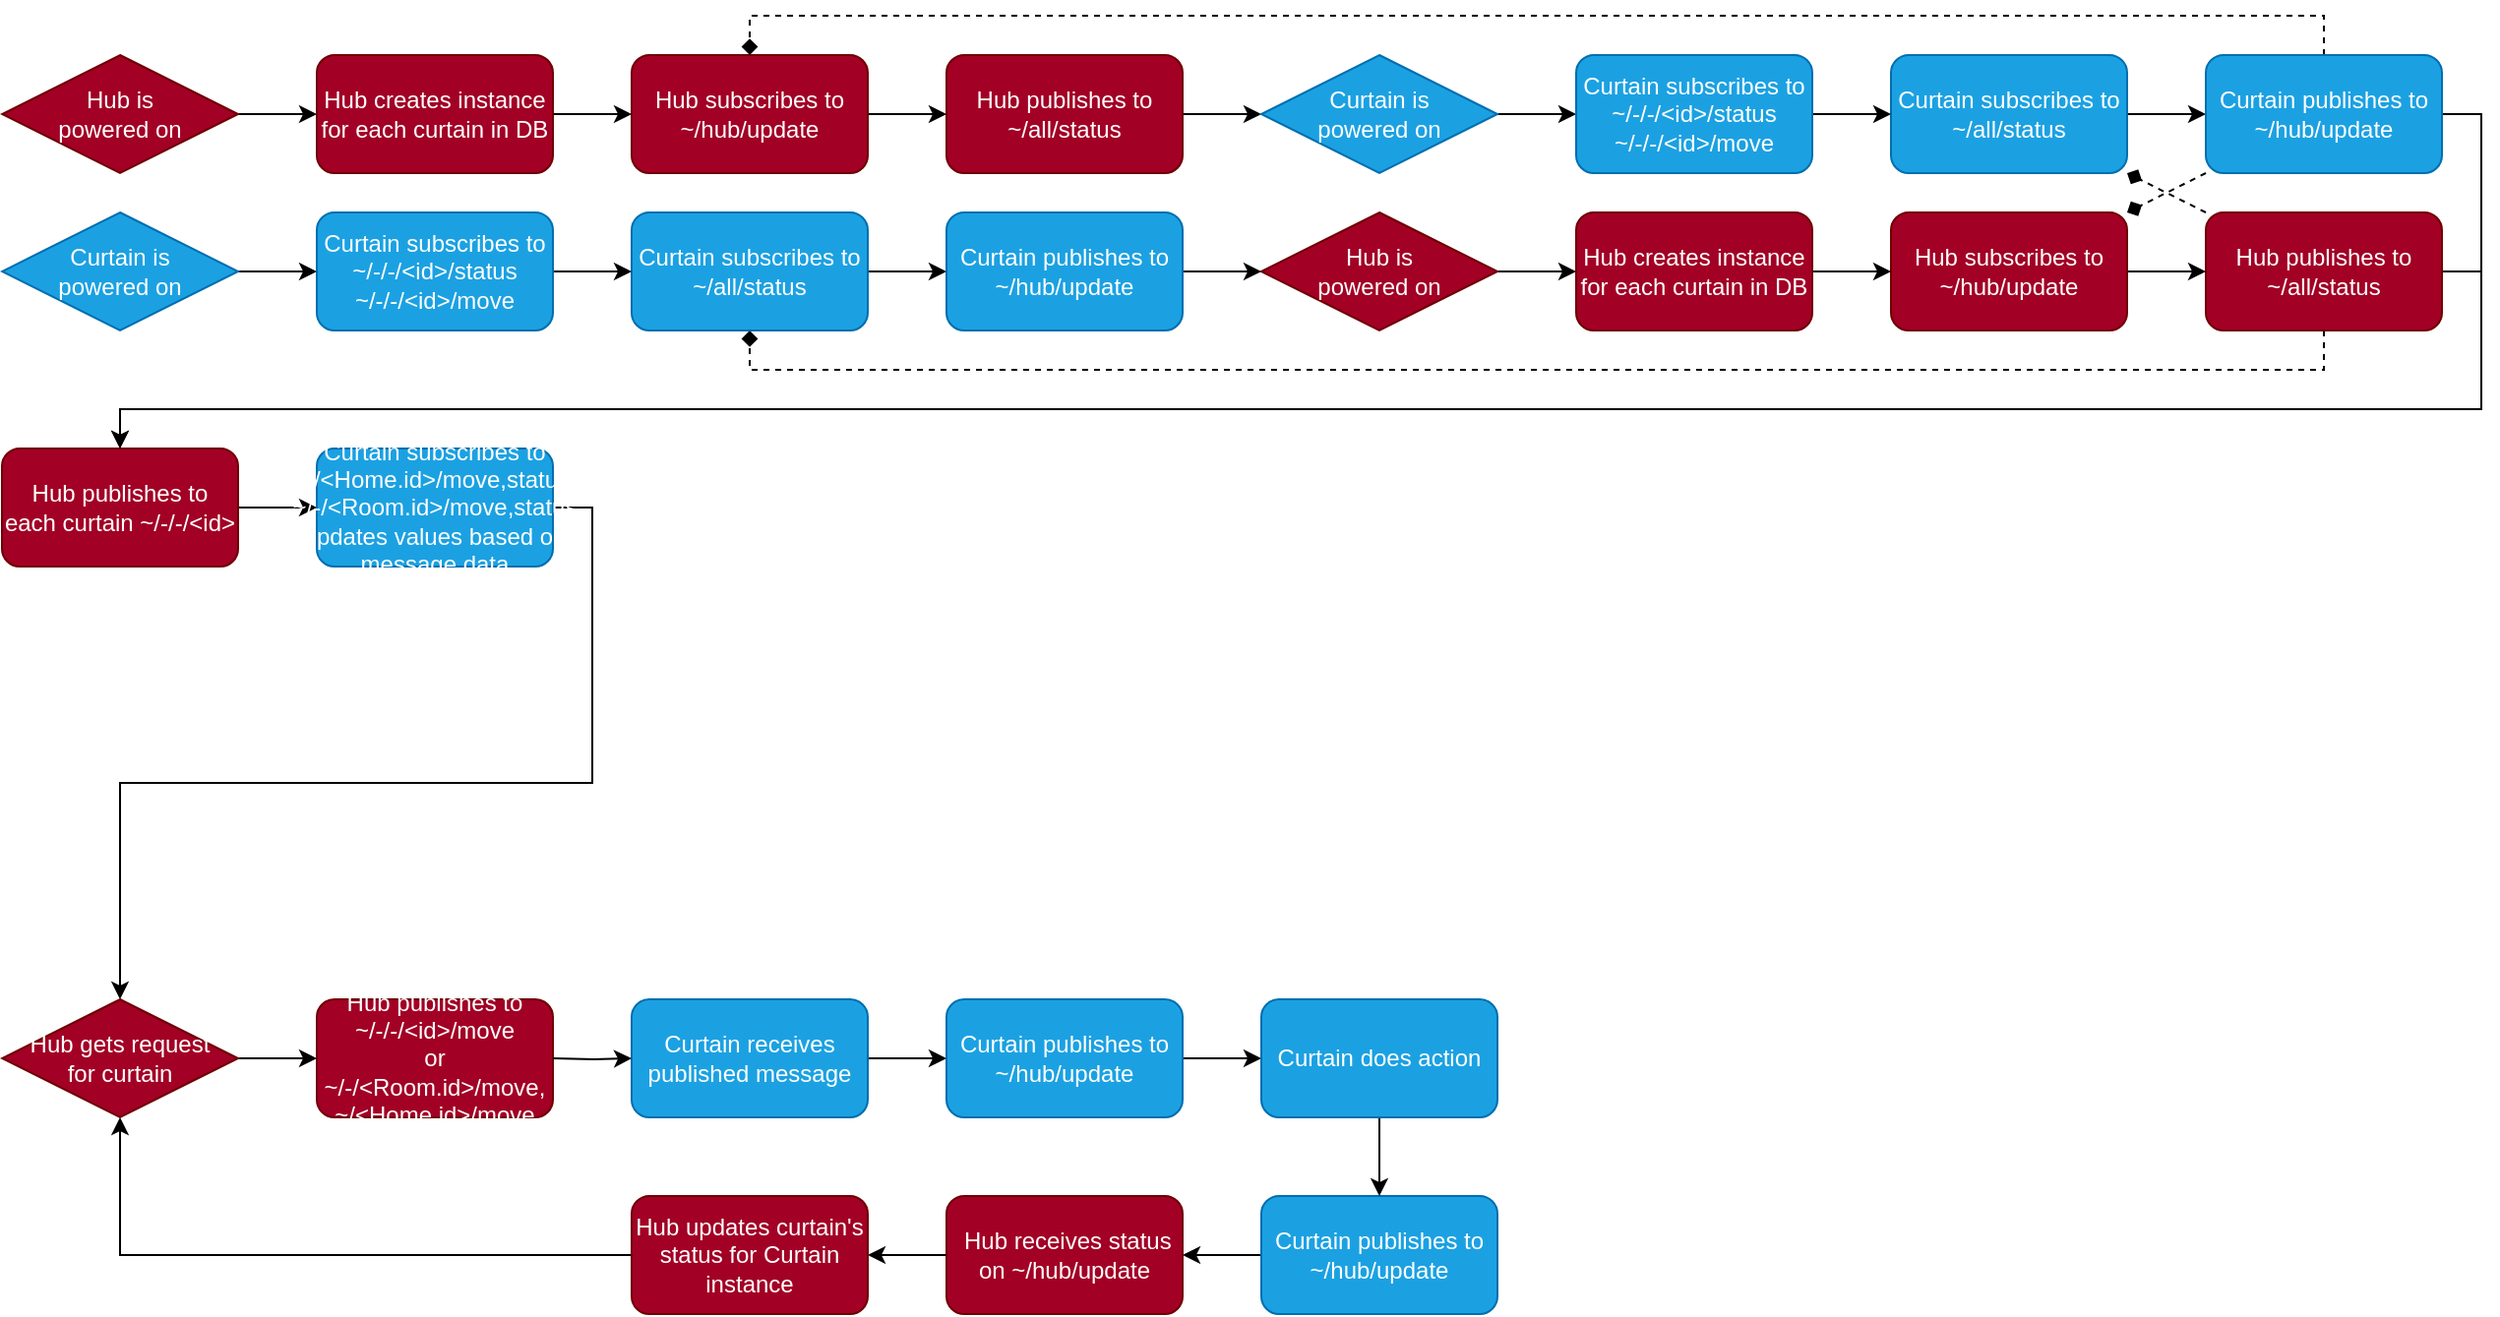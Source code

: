 <mxfile version="21.1.2" type="device">
  <diagram name="Page-1" id="57gWolXwOuoM-JA8aoAo">
    <mxGraphModel dx="954" dy="674" grid="1" gridSize="10" guides="1" tooltips="1" connect="1" arrows="1" fold="1" page="1" pageScale="1" pageWidth="1100" pageHeight="850" math="0" shadow="0">
      <root>
        <mxCell id="0" />
        <mxCell id="1" parent="0" />
        <mxCell id="33YIE1QMlLKucIsV87hc-16" style="edgeStyle=orthogonalEdgeStyle;rounded=0;orthogonalLoop=1;jettySize=auto;html=1;exitX=1;exitY=0.5;exitDx=0;exitDy=0;entryX=0;entryY=0.5;entryDx=0;entryDy=0;" parent="1" source="33YIE1QMlLKucIsV87hc-3" target="33YIE1QMlLKucIsV87hc-14" edge="1">
          <mxGeometry relative="1" as="geometry" />
        </mxCell>
        <mxCell id="33YIE1QMlLKucIsV87hc-3" value="Hub publishes to&lt;br&gt;~/all/status" style="rounded=1;whiteSpace=wrap;html=1;fillColor=#a20025;strokeColor=#6F0000;fontColor=#ffffff;" parent="1" vertex="1">
          <mxGeometry x="490" y="50" width="120" height="60" as="geometry" />
        </mxCell>
        <mxCell id="33YIE1QMlLKucIsV87hc-54" style="edgeStyle=orthogonalEdgeStyle;rounded=0;orthogonalLoop=1;jettySize=auto;html=1;exitX=1;exitY=0.5;exitDx=0;exitDy=0;entryX=0;entryY=0.5;entryDx=0;entryDy=0;" parent="1" source="33YIE1QMlLKucIsV87hc-12" edge="1">
          <mxGeometry relative="1" as="geometry">
            <mxPoint x="170" y="560" as="targetPoint" />
          </mxGeometry>
        </mxCell>
        <mxCell id="33YIE1QMlLKucIsV87hc-12" value="Hub gets request&lt;br&gt;for curtain" style="rhombus;whiteSpace=wrap;html=1;fillColor=#a20025;strokeColor=#6F0000;fontColor=#ffffff;" parent="1" vertex="1">
          <mxGeometry x="10" y="530" width="120" height="60" as="geometry" />
        </mxCell>
        <mxCell id="33YIE1QMlLKucIsV87hc-69" style="edgeStyle=orthogonalEdgeStyle;rounded=0;orthogonalLoop=1;jettySize=auto;html=1;exitX=1;exitY=0.5;exitDx=0;exitDy=0;entryX=0;entryY=0.5;entryDx=0;entryDy=0;" parent="1" source="33YIE1QMlLKucIsV87hc-13" target="33YIE1QMlLKucIsV87hc-68" edge="1">
          <mxGeometry relative="1" as="geometry" />
        </mxCell>
        <mxCell id="33YIE1QMlLKucIsV87hc-13" value="Hub is &lt;br&gt;powered on" style="rhombus;whiteSpace=wrap;html=1;fillColor=#a20025;strokeColor=#6F0000;fontColor=#ffffff;" parent="1" vertex="1">
          <mxGeometry x="10" y="50" width="120" height="60" as="geometry" />
        </mxCell>
        <mxCell id="33YIE1QMlLKucIsV87hc-103" style="edgeStyle=orthogonalEdgeStyle;rounded=0;orthogonalLoop=1;jettySize=auto;html=1;exitX=1;exitY=0.5;exitDx=0;exitDy=0;entryX=0;entryY=0.5;entryDx=0;entryDy=0;" parent="1" source="33YIE1QMlLKucIsV87hc-14" target="33YIE1QMlLKucIsV87hc-99" edge="1">
          <mxGeometry relative="1" as="geometry" />
        </mxCell>
        <mxCell id="33YIE1QMlLKucIsV87hc-14" value="Curtain is&lt;br&gt;powered on" style="rhombus;whiteSpace=wrap;html=1;fillColor=#1ba1e2;strokeColor=#006EAF;fontColor=#ffffff;" parent="1" vertex="1">
          <mxGeometry x="650" y="50" width="120" height="60" as="geometry" />
        </mxCell>
        <mxCell id="33YIE1QMlLKucIsV87hc-21" value="Hub publishes to ~/-/-/&amp;lt;id&amp;gt;/move&lt;br&gt;or ~/-/&amp;lt;Room.id&amp;gt;/move,&lt;br&gt;~/&amp;lt;Home.id&amp;gt;/move" style="rounded=1;whiteSpace=wrap;html=1;fillColor=#a20025;strokeColor=#6F0000;fontColor=#ffffff;" parent="1" vertex="1">
          <mxGeometry x="170" y="530" width="120" height="60" as="geometry" />
        </mxCell>
        <mxCell id="gHviJKv7-juGEyb5ie-W-2" style="edgeStyle=orthogonalEdgeStyle;rounded=0;orthogonalLoop=1;jettySize=auto;html=1;exitX=1;exitY=0.5;exitDx=0;exitDy=0;entryX=0;entryY=0.5;entryDx=0;entryDy=0;" parent="1" source="33YIE1QMlLKucIsV87hc-23" target="33YIE1QMlLKucIsV87hc-111" edge="1">
          <mxGeometry relative="1" as="geometry" />
        </mxCell>
        <mxCell id="33YIE1QMlLKucIsV87hc-23" value="Curtain receives published message" style="rounded=1;whiteSpace=wrap;html=1;fillColor=#1ba1e2;strokeColor=#006EAF;fontColor=#ffffff;" parent="1" vertex="1">
          <mxGeometry x="330" y="530" width="120" height="60" as="geometry" />
        </mxCell>
        <mxCell id="33YIE1QMlLKucIsV87hc-53" style="edgeStyle=orthogonalEdgeStyle;rounded=0;orthogonalLoop=1;jettySize=auto;html=1;exitX=1;exitY=0.5;exitDx=0;exitDy=0;entryX=0.5;entryY=0;entryDx=0;entryDy=0;" parent="1" source="33YIE1QMlLKucIsV87hc-77" target="pYTJIBWrfK2sdvSUUm1U-1" edge="1">
          <mxGeometry relative="1" as="geometry">
            <mxPoint x="1180" y="310" as="sourcePoint" />
            <Array as="points">
              <mxPoint x="1270" y="160" />
              <mxPoint x="1270" y="230" />
              <mxPoint x="70" y="230" />
            </Array>
            <mxPoint x="230" y="240" as="targetPoint" />
          </mxGeometry>
        </mxCell>
        <mxCell id="33YIE1QMlLKucIsV87hc-57" style="edgeStyle=orthogonalEdgeStyle;rounded=0;orthogonalLoop=1;jettySize=auto;html=1;exitX=1;exitY=0.5;exitDx=0;exitDy=0;entryX=0;entryY=0.5;entryDx=0;entryDy=0;" parent="1" target="33YIE1QMlLKucIsV87hc-23" edge="1">
          <mxGeometry relative="1" as="geometry">
            <mxPoint x="290" y="560" as="sourcePoint" />
          </mxGeometry>
        </mxCell>
        <mxCell id="gHviJKv7-juGEyb5ie-W-5" style="edgeStyle=orthogonalEdgeStyle;rounded=0;orthogonalLoop=1;jettySize=auto;html=1;exitX=0;exitY=0.5;exitDx=0;exitDy=0;entryX=1;entryY=0.5;entryDx=0;entryDy=0;" parent="1" source="33YIE1QMlLKucIsV87hc-47" target="33YIE1QMlLKucIsV87hc-48" edge="1">
          <mxGeometry relative="1" as="geometry" />
        </mxCell>
        <mxCell id="33YIE1QMlLKucIsV87hc-47" value="Curtain publishes to&lt;br&gt;~/hub/update" style="rounded=1;whiteSpace=wrap;html=1;fillColor=#1ba1e2;strokeColor=#006EAF;fontColor=#ffffff;" parent="1" vertex="1">
          <mxGeometry x="650" y="630" width="120" height="60" as="geometry" />
        </mxCell>
        <mxCell id="gHviJKv7-juGEyb5ie-W-6" style="edgeStyle=orthogonalEdgeStyle;rounded=0;orthogonalLoop=1;jettySize=auto;html=1;exitX=0;exitY=0.5;exitDx=0;exitDy=0;entryX=1;entryY=0.5;entryDx=0;entryDy=0;" parent="1" source="33YIE1QMlLKucIsV87hc-48" target="33YIE1QMlLKucIsV87hc-60" edge="1">
          <mxGeometry relative="1" as="geometry" />
        </mxCell>
        <mxCell id="33YIE1QMlLKucIsV87hc-48" value="&amp;nbsp;Hub receives status on ~/hub/update" style="rounded=1;whiteSpace=wrap;html=1;fillColor=#a20025;strokeColor=#6F0000;fontColor=#ffffff;" parent="1" vertex="1">
          <mxGeometry x="490" y="630" width="120" height="60" as="geometry" />
        </mxCell>
        <mxCell id="33YIE1QMlLKucIsV87hc-62" style="edgeStyle=orthogonalEdgeStyle;rounded=0;orthogonalLoop=1;jettySize=auto;html=1;exitX=0;exitY=0.5;exitDx=0;exitDy=0;entryX=0.5;entryY=1;entryDx=0;entryDy=0;" parent="1" source="33YIE1QMlLKucIsV87hc-60" target="33YIE1QMlLKucIsV87hc-12" edge="1">
          <mxGeometry relative="1" as="geometry" />
        </mxCell>
        <mxCell id="33YIE1QMlLKucIsV87hc-60" value="Hub updates curtain&#39;s status for Curtain instance" style="rounded=1;whiteSpace=wrap;html=1;fillColor=#a20025;strokeColor=#6F0000;fontColor=#ffffff;" parent="1" vertex="1">
          <mxGeometry x="330" y="630" width="120" height="60" as="geometry" />
        </mxCell>
        <mxCell id="33YIE1QMlLKucIsV87hc-71" style="edgeStyle=orthogonalEdgeStyle;rounded=0;orthogonalLoop=1;jettySize=auto;html=1;exitX=1;exitY=0.5;exitDx=0;exitDy=0;entryX=0;entryY=0.5;entryDx=0;entryDy=0;" parent="1" source="33YIE1QMlLKucIsV87hc-66" target="33YIE1QMlLKucIsV87hc-3" edge="1">
          <mxGeometry relative="1" as="geometry" />
        </mxCell>
        <mxCell id="33YIE1QMlLKucIsV87hc-66" value="Hub subscribes to ~/hub/update" style="rounded=1;whiteSpace=wrap;html=1;fillColor=#a20025;strokeColor=#6F0000;fontColor=#ffffff;" parent="1" vertex="1">
          <mxGeometry x="330" y="50" width="120" height="60" as="geometry" />
        </mxCell>
        <mxCell id="33YIE1QMlLKucIsV87hc-70" style="edgeStyle=orthogonalEdgeStyle;rounded=0;orthogonalLoop=1;jettySize=auto;html=1;exitX=1;exitY=0.5;exitDx=0;exitDy=0;" parent="1" source="33YIE1QMlLKucIsV87hc-68" target="33YIE1QMlLKucIsV87hc-66" edge="1">
          <mxGeometry relative="1" as="geometry" />
        </mxCell>
        <mxCell id="33YIE1QMlLKucIsV87hc-68" value="Hub creates instance for each curtain in DB" style="rounded=1;whiteSpace=wrap;html=1;fillColor=#a20025;strokeColor=#6F0000;fontColor=#ffffff;" parent="1" vertex="1">
          <mxGeometry x="170" y="50" width="120" height="60" as="geometry" />
        </mxCell>
        <mxCell id="33YIE1QMlLKucIsV87hc-105" style="edgeStyle=orthogonalEdgeStyle;rounded=0;orthogonalLoop=1;jettySize=auto;html=1;exitX=1;exitY=0.5;exitDx=0;exitDy=0;entryX=0;entryY=0.5;entryDx=0;entryDy=0;" parent="1" source="33YIE1QMlLKucIsV87hc-72" target="33YIE1QMlLKucIsV87hc-73" edge="1">
          <mxGeometry relative="1" as="geometry" />
        </mxCell>
        <mxCell id="33YIE1QMlLKucIsV87hc-72" value="Curtain subscribes to&lt;br&gt;~/all/status" style="rounded=1;whiteSpace=wrap;html=1;fillColor=#1ba1e2;strokeColor=#006EAF;fontColor=#ffffff;" parent="1" vertex="1">
          <mxGeometry x="970" y="50" width="120" height="60" as="geometry" />
        </mxCell>
        <mxCell id="33YIE1QMlLKucIsV87hc-110" style="edgeStyle=orthogonalEdgeStyle;rounded=0;orthogonalLoop=1;jettySize=auto;html=1;exitX=1;exitY=0.5;exitDx=0;exitDy=0;entryX=0.5;entryY=0;entryDx=0;entryDy=0;" parent="1" source="33YIE1QMlLKucIsV87hc-73" target="pYTJIBWrfK2sdvSUUm1U-1" edge="1">
          <mxGeometry relative="1" as="geometry">
            <Array as="points">
              <mxPoint x="1270" y="80" />
              <mxPoint x="1270" y="230" />
              <mxPoint x="70" y="230" />
            </Array>
            <mxPoint x="230" y="240" as="targetPoint" />
          </mxGeometry>
        </mxCell>
        <mxCell id="33YIE1QMlLKucIsV87hc-117" style="edgeStyle=orthogonalEdgeStyle;rounded=0;orthogonalLoop=1;jettySize=auto;html=1;exitX=0.5;exitY=0;exitDx=0;exitDy=0;entryX=0.5;entryY=0;entryDx=0;entryDy=0;dashed=1;endArrow=diamond;endFill=1;" parent="1" source="33YIE1QMlLKucIsV87hc-73" target="33YIE1QMlLKucIsV87hc-66" edge="1">
          <mxGeometry relative="1" as="geometry" />
        </mxCell>
        <mxCell id="33YIE1QMlLKucIsV87hc-120" style="rounded=0;orthogonalLoop=1;jettySize=auto;html=1;entryX=1;entryY=0;entryDx=0;entryDy=0;dashed=1;endArrow=diamond;endFill=1;" parent="1" target="33YIE1QMlLKucIsV87hc-83" edge="1">
          <mxGeometry relative="1" as="geometry">
            <mxPoint x="1130" y="110" as="sourcePoint" />
          </mxGeometry>
        </mxCell>
        <mxCell id="33YIE1QMlLKucIsV87hc-73" value="Curtain publishes to ~/hub/update" style="rounded=1;whiteSpace=wrap;html=1;fillColor=#1ba1e2;strokeColor=#006EAF;fontColor=#ffffff;" parent="1" vertex="1">
          <mxGeometry x="1130" y="50" width="120" height="60" as="geometry" />
        </mxCell>
        <mxCell id="33YIE1QMlLKucIsV87hc-118" style="edgeStyle=orthogonalEdgeStyle;rounded=0;orthogonalLoop=1;jettySize=auto;html=1;exitX=0.5;exitY=1;exitDx=0;exitDy=0;entryX=0.5;entryY=1;entryDx=0;entryDy=0;dashed=1;endArrow=diamond;endFill=1;" parent="1" source="33YIE1QMlLKucIsV87hc-77" target="33YIE1QMlLKucIsV87hc-87" edge="1">
          <mxGeometry relative="1" as="geometry" />
        </mxCell>
        <mxCell id="33YIE1QMlLKucIsV87hc-119" style="rounded=0;orthogonalLoop=1;jettySize=auto;html=1;exitX=0;exitY=0;exitDx=0;exitDy=0;entryX=1;entryY=1;entryDx=0;entryDy=0;dashed=1;startArrow=none;startFill=0;endArrow=diamond;endFill=1;" parent="1" source="33YIE1QMlLKucIsV87hc-77" target="33YIE1QMlLKucIsV87hc-72" edge="1">
          <mxGeometry relative="1" as="geometry" />
        </mxCell>
        <mxCell id="33YIE1QMlLKucIsV87hc-77" value="Hub publishes to&lt;br&gt;~/all/status" style="rounded=1;whiteSpace=wrap;html=1;fillColor=#a20025;strokeColor=#6F0000;fontColor=#ffffff;" parent="1" vertex="1">
          <mxGeometry x="1130" y="130" width="120" height="60" as="geometry" />
        </mxCell>
        <mxCell id="33YIE1QMlLKucIsV87hc-78" style="edgeStyle=orthogonalEdgeStyle;rounded=0;orthogonalLoop=1;jettySize=auto;html=1;exitX=1;exitY=0.5;exitDx=0;exitDy=0;entryX=0;entryY=0.5;entryDx=0;entryDy=0;" parent="1" source="33YIE1QMlLKucIsV87hc-79" target="33YIE1QMlLKucIsV87hc-85" edge="1">
          <mxGeometry relative="1" as="geometry" />
        </mxCell>
        <mxCell id="33YIE1QMlLKucIsV87hc-79" value="Hub is &lt;br&gt;powered on" style="rhombus;whiteSpace=wrap;html=1;fillColor=#a20025;strokeColor=#6F0000;fontColor=#ffffff;" parent="1" vertex="1">
          <mxGeometry x="650" y="130" width="120" height="60" as="geometry" />
        </mxCell>
        <mxCell id="33YIE1QMlLKucIsV87hc-106" style="edgeStyle=orthogonalEdgeStyle;rounded=0;orthogonalLoop=1;jettySize=auto;html=1;exitX=1;exitY=0.5;exitDx=0;exitDy=0;entryX=0;entryY=0.5;entryDx=0;entryDy=0;" parent="1" source="33YIE1QMlLKucIsV87hc-81" target="33YIE1QMlLKucIsV87hc-100" edge="1">
          <mxGeometry relative="1" as="geometry" />
        </mxCell>
        <mxCell id="33YIE1QMlLKucIsV87hc-81" value="Curtain is&lt;br&gt;powered on" style="rhombus;whiteSpace=wrap;html=1;fillColor=#1ba1e2;strokeColor=#006EAF;fontColor=#ffffff;" parent="1" vertex="1">
          <mxGeometry x="10" y="130" width="120" height="60" as="geometry" />
        </mxCell>
        <mxCell id="33YIE1QMlLKucIsV87hc-109" style="edgeStyle=orthogonalEdgeStyle;rounded=0;orthogonalLoop=1;jettySize=auto;html=1;exitX=1;exitY=0.5;exitDx=0;exitDy=0;entryX=0;entryY=0.5;entryDx=0;entryDy=0;" parent="1" source="33YIE1QMlLKucIsV87hc-83" target="33YIE1QMlLKucIsV87hc-77" edge="1">
          <mxGeometry relative="1" as="geometry" />
        </mxCell>
        <mxCell id="33YIE1QMlLKucIsV87hc-83" value="Hub subscribes to ~/hub/update" style="rounded=1;whiteSpace=wrap;html=1;fillColor=#a20025;strokeColor=#6F0000;fontColor=#ffffff;" parent="1" vertex="1">
          <mxGeometry x="970" y="130" width="120" height="60" as="geometry" />
        </mxCell>
        <mxCell id="33YIE1QMlLKucIsV87hc-84" style="edgeStyle=orthogonalEdgeStyle;rounded=0;orthogonalLoop=1;jettySize=auto;html=1;exitX=1;exitY=0.5;exitDx=0;exitDy=0;" parent="1" source="33YIE1QMlLKucIsV87hc-85" target="33YIE1QMlLKucIsV87hc-83" edge="1">
          <mxGeometry relative="1" as="geometry" />
        </mxCell>
        <mxCell id="33YIE1QMlLKucIsV87hc-85" value="Hub creates instance for each curtain in DB" style="rounded=1;whiteSpace=wrap;html=1;fillColor=#a20025;strokeColor=#6F0000;fontColor=#ffffff;" parent="1" vertex="1">
          <mxGeometry x="810" y="130" width="120" height="60" as="geometry" />
        </mxCell>
        <mxCell id="33YIE1QMlLKucIsV87hc-108" style="edgeStyle=orthogonalEdgeStyle;rounded=0;orthogonalLoop=1;jettySize=auto;html=1;exitX=1;exitY=0.5;exitDx=0;exitDy=0;entryX=0;entryY=0.5;entryDx=0;entryDy=0;" parent="1" source="33YIE1QMlLKucIsV87hc-87" target="33YIE1QMlLKucIsV87hc-88" edge="1">
          <mxGeometry relative="1" as="geometry" />
        </mxCell>
        <mxCell id="33YIE1QMlLKucIsV87hc-87" value="Curtain subscribes to&lt;br&gt;~/all/status" style="rounded=1;whiteSpace=wrap;html=1;fillColor=#1ba1e2;strokeColor=#006EAF;fontColor=#ffffff;" parent="1" vertex="1">
          <mxGeometry x="330" y="130" width="120" height="60" as="geometry" />
        </mxCell>
        <mxCell id="33YIE1QMlLKucIsV87hc-89" style="edgeStyle=orthogonalEdgeStyle;rounded=0;orthogonalLoop=1;jettySize=auto;html=1;exitX=1;exitY=0.5;exitDx=0;exitDy=0;entryX=0;entryY=0.5;entryDx=0;entryDy=0;" parent="1" source="33YIE1QMlLKucIsV87hc-88" target="33YIE1QMlLKucIsV87hc-79" edge="1">
          <mxGeometry relative="1" as="geometry" />
        </mxCell>
        <mxCell id="33YIE1QMlLKucIsV87hc-88" value="Curtain publishes to ~/hub/update" style="rounded=1;whiteSpace=wrap;html=1;fillColor=#1ba1e2;strokeColor=#006EAF;fontColor=#ffffff;" parent="1" vertex="1">
          <mxGeometry x="490" y="130" width="120" height="60" as="geometry" />
        </mxCell>
        <mxCell id="33YIE1QMlLKucIsV87hc-104" style="edgeStyle=orthogonalEdgeStyle;rounded=0;orthogonalLoop=1;jettySize=auto;html=1;exitX=1;exitY=0.5;exitDx=0;exitDy=0;entryX=0;entryY=0.5;entryDx=0;entryDy=0;" parent="1" source="33YIE1QMlLKucIsV87hc-99" target="33YIE1QMlLKucIsV87hc-72" edge="1">
          <mxGeometry relative="1" as="geometry" />
        </mxCell>
        <mxCell id="33YIE1QMlLKucIsV87hc-99" value="Curtain subscribes to&lt;br&gt;~/-/-/&amp;lt;id&amp;gt;/status&lt;br&gt;~/-/-/&amp;lt;id&amp;gt;/move" style="rounded=1;whiteSpace=wrap;html=1;fillColor=#1ba1e2;strokeColor=#006EAF;fontColor=#ffffff;" parent="1" vertex="1">
          <mxGeometry x="810" y="50" width="120" height="60" as="geometry" />
        </mxCell>
        <mxCell id="33YIE1QMlLKucIsV87hc-107" style="edgeStyle=orthogonalEdgeStyle;rounded=0;orthogonalLoop=1;jettySize=auto;html=1;exitX=1;exitY=0.5;exitDx=0;exitDy=0;entryX=0;entryY=0.5;entryDx=0;entryDy=0;" parent="1" source="33YIE1QMlLKucIsV87hc-100" target="33YIE1QMlLKucIsV87hc-87" edge="1">
          <mxGeometry relative="1" as="geometry" />
        </mxCell>
        <mxCell id="33YIE1QMlLKucIsV87hc-100" value="Curtain subscribes to&lt;br&gt;~/-/-/&amp;lt;id&amp;gt;/status&lt;br&gt;~/-/-/&amp;lt;id&amp;gt;/move" style="rounded=1;whiteSpace=wrap;html=1;fillColor=#1ba1e2;strokeColor=#006EAF;fontColor=#ffffff;" parent="1" vertex="1">
          <mxGeometry x="170" y="130" width="120" height="60" as="geometry" />
        </mxCell>
        <mxCell id="gHviJKv7-juGEyb5ie-W-3" style="edgeStyle=orthogonalEdgeStyle;rounded=0;orthogonalLoop=1;jettySize=auto;html=1;exitX=1;exitY=0.5;exitDx=0;exitDy=0;entryX=0;entryY=0.5;entryDx=0;entryDy=0;" parent="1" source="33YIE1QMlLKucIsV87hc-111" target="33YIE1QMlLKucIsV87hc-112" edge="1">
          <mxGeometry relative="1" as="geometry" />
        </mxCell>
        <mxCell id="33YIE1QMlLKucIsV87hc-111" value="Curtain publishes to ~/hub/update" style="rounded=1;whiteSpace=wrap;html=1;fillColor=#1ba1e2;strokeColor=#006EAF;fontColor=#ffffff;" parent="1" vertex="1">
          <mxGeometry x="490" y="530" width="120" height="60" as="geometry" />
        </mxCell>
        <mxCell id="gHviJKv7-juGEyb5ie-W-4" style="edgeStyle=orthogonalEdgeStyle;rounded=0;orthogonalLoop=1;jettySize=auto;html=1;exitX=0.5;exitY=1;exitDx=0;exitDy=0;entryX=0.5;entryY=0;entryDx=0;entryDy=0;" parent="1" source="33YIE1QMlLKucIsV87hc-112" target="33YIE1QMlLKucIsV87hc-47" edge="1">
          <mxGeometry relative="1" as="geometry" />
        </mxCell>
        <mxCell id="33YIE1QMlLKucIsV87hc-112" value="Curtain does action" style="rounded=1;whiteSpace=wrap;html=1;fillColor=#1ba1e2;strokeColor=#006EAF;fontColor=#ffffff;" parent="1" vertex="1">
          <mxGeometry x="650" y="530" width="120" height="60" as="geometry" />
        </mxCell>
        <mxCell id="pYTJIBWrfK2sdvSUUm1U-3" style="edgeStyle=orthogonalEdgeStyle;rounded=0;orthogonalLoop=1;jettySize=auto;html=1;exitX=1;exitY=0.5;exitDx=0;exitDy=0;" parent="1" source="pYTJIBWrfK2sdvSUUm1U-1" target="pYTJIBWrfK2sdvSUUm1U-2" edge="1">
          <mxGeometry relative="1" as="geometry" />
        </mxCell>
        <mxCell id="pYTJIBWrfK2sdvSUUm1U-1" value="Hub publishes to each curtain ~/-/-/&amp;lt;id&amp;gt;" style="rounded=1;whiteSpace=wrap;html=1;fillColor=#a20025;strokeColor=#6F0000;fontColor=#ffffff;" parent="1" vertex="1">
          <mxGeometry x="10" y="250" width="120" height="60" as="geometry" />
        </mxCell>
        <mxCell id="gHviJKv7-juGEyb5ie-W-1" style="edgeStyle=orthogonalEdgeStyle;rounded=0;orthogonalLoop=1;jettySize=auto;html=1;exitX=1;exitY=0.5;exitDx=0;exitDy=0;entryX=0.5;entryY=0;entryDx=0;entryDy=0;" parent="1" source="pYTJIBWrfK2sdvSUUm1U-2" target="33YIE1QMlLKucIsV87hc-12" edge="1">
          <mxGeometry relative="1" as="geometry" />
        </mxCell>
        <mxCell id="pYTJIBWrfK2sdvSUUm1U-2" value="Curtain subscribes to &lt;br&gt;~/&amp;lt;Home.id&amp;gt;/move,status&lt;br&gt;~/-/&amp;lt;Room.id&amp;gt;/move,status&lt;br&gt;updates values based on message data" style="rounded=1;whiteSpace=wrap;html=1;fillColor=#1ba1e2;strokeColor=#006EAF;fontColor=#ffffff;" parent="1" vertex="1">
          <mxGeometry x="170" y="250" width="120" height="60" as="geometry" />
        </mxCell>
      </root>
    </mxGraphModel>
  </diagram>
</mxfile>
